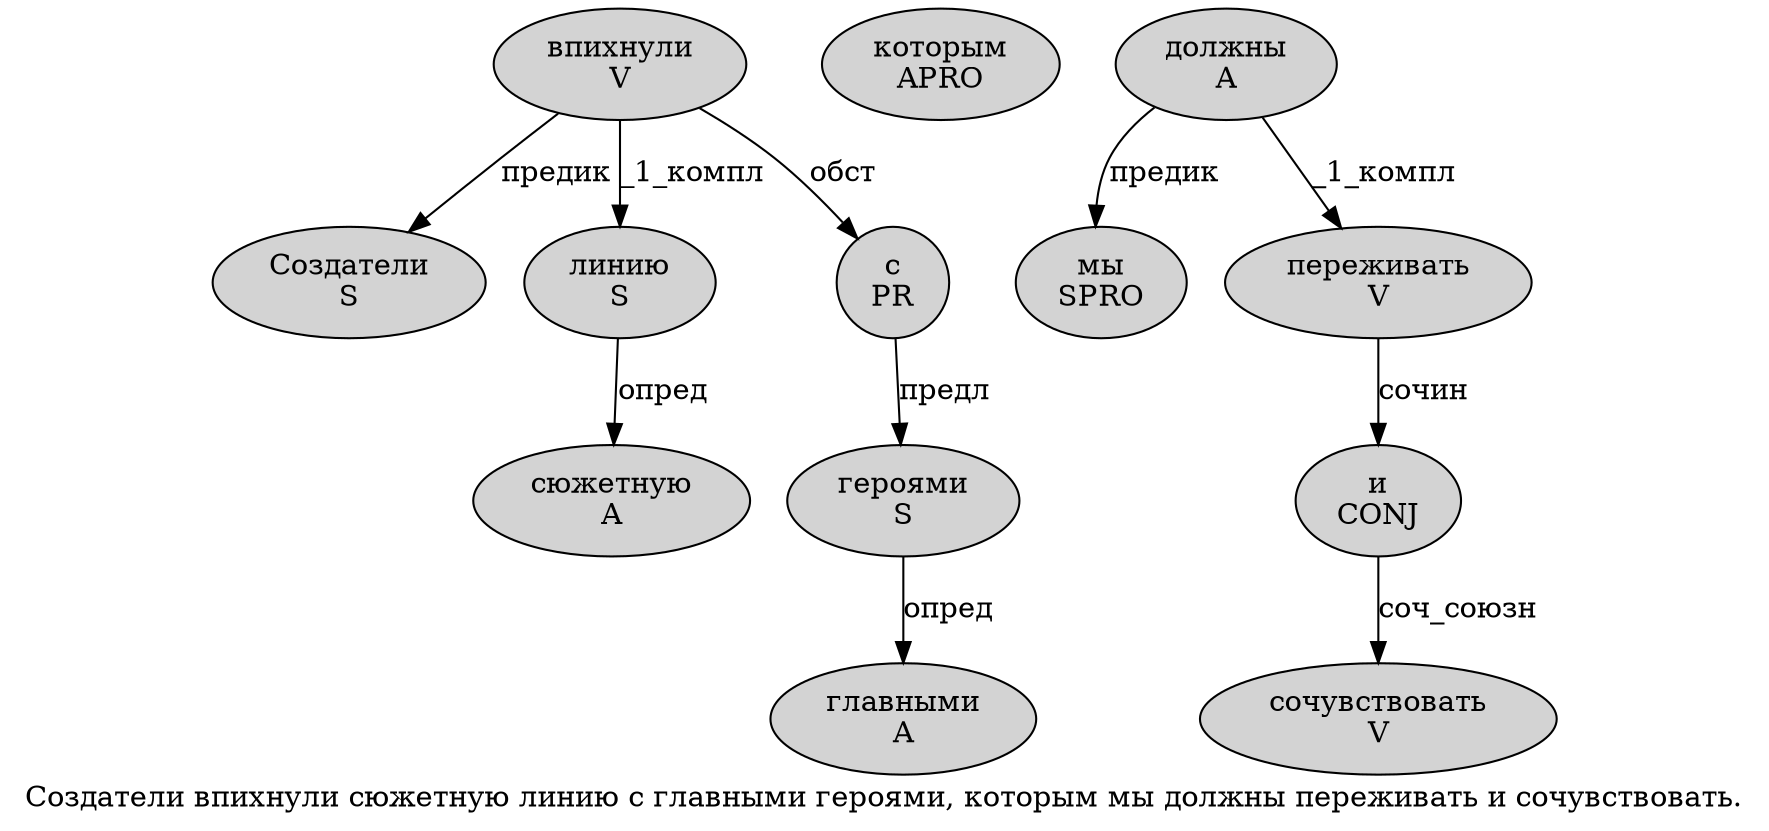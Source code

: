 digraph SENTENCE_4642 {
	graph [label="Создатели впихнули сюжетную линию с главными героями, которым мы должны переживать и сочувствовать."]
	node [style=filled]
		0 [label="Создатели
S" color="" fillcolor=lightgray penwidth=1 shape=ellipse]
		1 [label="впихнули
V" color="" fillcolor=lightgray penwidth=1 shape=ellipse]
		2 [label="сюжетную
A" color="" fillcolor=lightgray penwidth=1 shape=ellipse]
		3 [label="линию
S" color="" fillcolor=lightgray penwidth=1 shape=ellipse]
		4 [label="с
PR" color="" fillcolor=lightgray penwidth=1 shape=ellipse]
		5 [label="главными
A" color="" fillcolor=lightgray penwidth=1 shape=ellipse]
		6 [label="героями
S" color="" fillcolor=lightgray penwidth=1 shape=ellipse]
		8 [label="которым
APRO" color="" fillcolor=lightgray penwidth=1 shape=ellipse]
		9 [label="мы
SPRO" color="" fillcolor=lightgray penwidth=1 shape=ellipse]
		10 [label="должны
A" color="" fillcolor=lightgray penwidth=1 shape=ellipse]
		11 [label="переживать
V" color="" fillcolor=lightgray penwidth=1 shape=ellipse]
		12 [label="и
CONJ" color="" fillcolor=lightgray penwidth=1 shape=ellipse]
		13 [label="сочувствовать
V" color="" fillcolor=lightgray penwidth=1 shape=ellipse]
			11 -> 12 [label="сочин"]
			10 -> 9 [label="предик"]
			10 -> 11 [label="_1_компл"]
			1 -> 0 [label="предик"]
			1 -> 3 [label="_1_компл"]
			1 -> 4 [label="обст"]
			12 -> 13 [label="соч_союзн"]
			3 -> 2 [label="опред"]
			4 -> 6 [label="предл"]
			6 -> 5 [label="опред"]
}